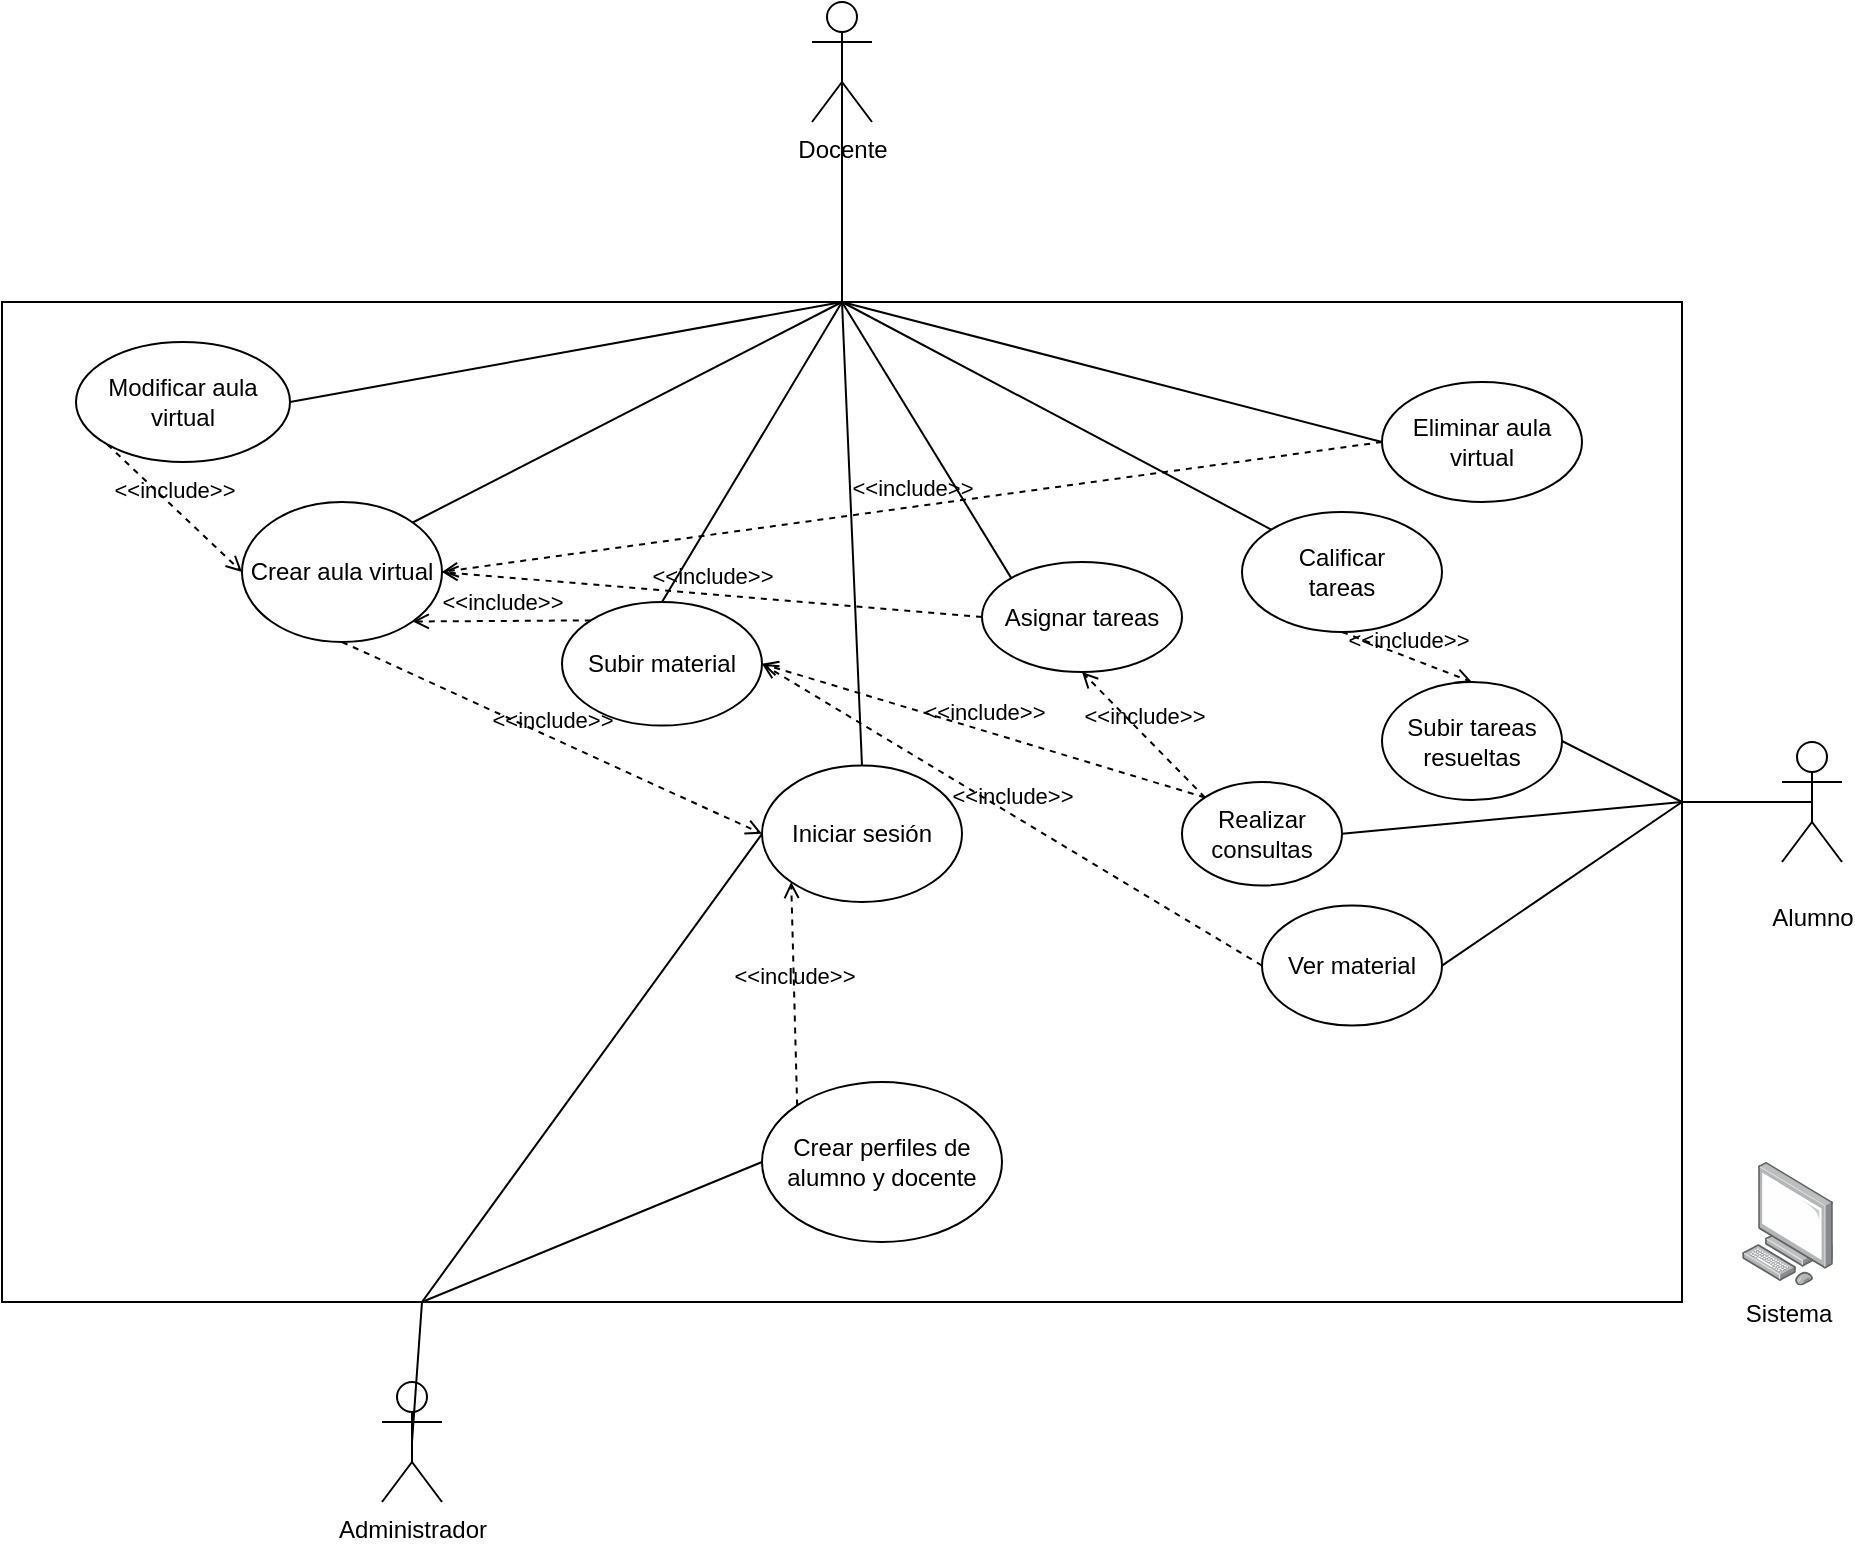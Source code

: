 <mxfile version="26.2.14">
  <diagram name="Página-1" id="scErUevI-4GT9AYKOMYy">
    <mxGraphModel dx="900" dy="1536" grid="1" gridSize="10" guides="1" tooltips="1" connect="1" arrows="1" fold="1" page="1" pageScale="1" pageWidth="827" pageHeight="1169" math="0" shadow="0">
      <root>
        <mxCell id="0" />
        <mxCell id="1" parent="0" />
        <mxCell id="y31MND58anYvLnVCojib-1" value="Docente" style="shape=umlActor;verticalLabelPosition=bottom;verticalAlign=top;html=1;outlineConnect=0;" parent="1" vertex="1">
          <mxGeometry x="575" y="-290" width="30" height="60" as="geometry" />
        </mxCell>
        <mxCell id="3wIR6ko056dWElmyYk91-3" value="" style="rounded=0;whiteSpace=wrap;html=1;" vertex="1" parent="1">
          <mxGeometry x="170" y="-140" width="840" height="500" as="geometry" />
        </mxCell>
        <mxCell id="3wIR6ko056dWElmyYk91-5" value="Sistema" style="image;points=[];aspect=fixed;html=1;align=center;shadow=0;dashed=0;image=img/lib/allied_telesis/computer_and_terminals/Personal_Computer.svg;" vertex="1" parent="1">
          <mxGeometry x="1040" y="290" width="45.6" height="61.8" as="geometry" />
        </mxCell>
        <mxCell id="3wIR6ko056dWElmyYk91-6" value="Administrador" style="shape=umlActor;verticalLabelPosition=bottom;verticalAlign=top;html=1;outlineConnect=0;" vertex="1" parent="1">
          <mxGeometry x="360" y="400" width="30" height="60" as="geometry" />
        </mxCell>
        <mxCell id="3wIR6ko056dWElmyYk91-7" value="Iniciar sesión" style="ellipse;whiteSpace=wrap;html=1;" vertex="1" parent="1">
          <mxGeometry x="550" y="91.8" width="100" height="68.2" as="geometry" />
        </mxCell>
        <mxCell id="3wIR6ko056dWElmyYk91-10" value="" style="endArrow=none;html=1;rounded=0;entryX=0.5;entryY=0.5;entryDx=0;entryDy=0;entryPerimeter=0;exitX=0.25;exitY=1;exitDx=0;exitDy=0;" edge="1" parent="1" source="3wIR6ko056dWElmyYk91-3" target="3wIR6ko056dWElmyYk91-6">
          <mxGeometry width="50" height="50" relative="1" as="geometry">
            <mxPoint x="420" y="320" as="sourcePoint" />
            <mxPoint x="470" y="270" as="targetPoint" />
          </mxGeometry>
        </mxCell>
        <mxCell id="3wIR6ko056dWElmyYk91-13" value="" style="endArrow=none;html=1;rounded=0;entryX=0;entryY=0.5;entryDx=0;entryDy=0;exitX=0.25;exitY=1;exitDx=0;exitDy=0;" edge="1" parent="1" source="3wIR6ko056dWElmyYk91-3" target="3wIR6ko056dWElmyYk91-7">
          <mxGeometry width="50" height="50" relative="1" as="geometry">
            <mxPoint x="360" y="330" as="sourcePoint" />
            <mxPoint x="410" y="280" as="targetPoint" />
          </mxGeometry>
        </mxCell>
        <mxCell id="3wIR6ko056dWElmyYk91-14" value="Crear perfiles de alumno y docente" style="ellipse;whiteSpace=wrap;html=1;" vertex="1" parent="1">
          <mxGeometry x="550" y="250" width="120" height="80" as="geometry" />
        </mxCell>
        <mxCell id="3wIR6ko056dWElmyYk91-15" value="" style="endArrow=none;html=1;rounded=0;entryX=0;entryY=0.5;entryDx=0;entryDy=0;exitX=0.25;exitY=1;exitDx=0;exitDy=0;" edge="1" parent="1" source="3wIR6ko056dWElmyYk91-3" target="3wIR6ko056dWElmyYk91-14">
          <mxGeometry width="50" height="50" relative="1" as="geometry">
            <mxPoint x="410" y="400" as="sourcePoint" />
            <mxPoint x="500" y="310" as="targetPoint" />
          </mxGeometry>
        </mxCell>
        <mxCell id="3wIR6ko056dWElmyYk91-16" value="&amp;lt;&amp;lt;include&amp;gt;&amp;gt;" style="html=1;verticalAlign=bottom;labelBackgroundColor=none;endArrow=open;endFill=0;dashed=1;rounded=0;exitX=0;exitY=0;exitDx=0;exitDy=0;entryX=0;entryY=1;entryDx=0;entryDy=0;" edge="1" parent="1" source="3wIR6ko056dWElmyYk91-14" target="3wIR6ko056dWElmyYk91-7">
          <mxGeometry width="160" relative="1" as="geometry">
            <mxPoint x="580" y="160" as="sourcePoint" />
            <mxPoint x="740" y="160" as="targetPoint" />
          </mxGeometry>
        </mxCell>
        <mxCell id="3wIR6ko056dWElmyYk91-17" value="Crear aula virtual" style="ellipse;whiteSpace=wrap;html=1;" vertex="1" parent="1">
          <mxGeometry x="290" y="-40" width="100" height="70" as="geometry" />
        </mxCell>
        <mxCell id="3wIR6ko056dWElmyYk91-18" value="Modificar aula virtual" style="ellipse;whiteSpace=wrap;html=1;" vertex="1" parent="1">
          <mxGeometry x="207" y="-120" width="107" height="60" as="geometry" />
        </mxCell>
        <mxCell id="3wIR6ko056dWElmyYk91-19" value="Subir material" style="ellipse;whiteSpace=wrap;html=1;" vertex="1" parent="1">
          <mxGeometry x="450" y="10" width="100" height="61.8" as="geometry" />
        </mxCell>
        <mxCell id="3wIR6ko056dWElmyYk91-23" value="" style="endArrow=none;html=1;rounded=0;exitX=0.5;exitY=0;exitDx=0;exitDy=0;entryX=1;entryY=0.5;entryDx=0;entryDy=0;" edge="1" parent="1" source="3wIR6ko056dWElmyYk91-3" target="3wIR6ko056dWElmyYk91-18">
          <mxGeometry width="50" height="50" relative="1" as="geometry">
            <mxPoint x="330" y="40" as="sourcePoint" />
            <mxPoint x="380" y="-10" as="targetPoint" />
          </mxGeometry>
        </mxCell>
        <mxCell id="3wIR6ko056dWElmyYk91-25" value="Eliminar aula virtual" style="ellipse;whiteSpace=wrap;html=1;" vertex="1" parent="1">
          <mxGeometry x="860" y="-100" width="100" height="60" as="geometry" />
        </mxCell>
        <mxCell id="3wIR6ko056dWElmyYk91-29" value="" style="endArrow=none;html=1;rounded=0;entryX=0;entryY=0.5;entryDx=0;entryDy=0;exitX=0.5;exitY=0;exitDx=0;exitDy=0;" edge="1" parent="1" source="3wIR6ko056dWElmyYk91-3" target="3wIR6ko056dWElmyYk91-25">
          <mxGeometry width="50" height="50" relative="1" as="geometry">
            <mxPoint x="490" y="110" as="sourcePoint" />
            <mxPoint x="540" y="60" as="targetPoint" />
          </mxGeometry>
        </mxCell>
        <mxCell id="3wIR6ko056dWElmyYk91-31" value="Asignar tareas" style="ellipse;whiteSpace=wrap;html=1;" vertex="1" parent="1">
          <mxGeometry x="660" y="-10" width="100" height="55" as="geometry" />
        </mxCell>
        <mxCell id="3wIR6ko056dWElmyYk91-35" value="Calificar&lt;div&gt;tareas&lt;/div&gt;" style="ellipse;whiteSpace=wrap;html=1;" vertex="1" parent="1">
          <mxGeometry x="790" y="-35" width="100" height="60" as="geometry" />
        </mxCell>
        <mxCell id="3wIR6ko056dWElmyYk91-37" value="" style="endArrow=none;html=1;rounded=0;exitX=1;exitY=0;exitDx=0;exitDy=0;entryX=0.5;entryY=0;entryDx=0;entryDy=0;" edge="1" parent="1" source="3wIR6ko056dWElmyYk91-17" target="3wIR6ko056dWElmyYk91-3">
          <mxGeometry width="50" height="50" relative="1" as="geometry">
            <mxPoint x="530" y="-50" as="sourcePoint" />
            <mxPoint x="580" y="-100" as="targetPoint" />
          </mxGeometry>
        </mxCell>
        <mxCell id="3wIR6ko056dWElmyYk91-38" value="" style="endArrow=none;html=1;rounded=0;entryX=0.5;entryY=0;entryDx=0;entryDy=0;exitX=0.5;exitY=0;exitDx=0;exitDy=0;" edge="1" parent="1" source="3wIR6ko056dWElmyYk91-19" target="3wIR6ko056dWElmyYk91-3">
          <mxGeometry width="50" height="50" relative="1" as="geometry">
            <mxPoint x="570" y="-40" as="sourcePoint" />
            <mxPoint x="620" y="-90" as="targetPoint" />
          </mxGeometry>
        </mxCell>
        <mxCell id="3wIR6ko056dWElmyYk91-39" value="" style="endArrow=none;html=1;rounded=0;entryX=0.5;entryY=0;entryDx=0;entryDy=0;exitX=0.5;exitY=0;exitDx=0;exitDy=0;" edge="1" parent="1" source="3wIR6ko056dWElmyYk91-7" target="3wIR6ko056dWElmyYk91-3">
          <mxGeometry width="50" height="50" relative="1" as="geometry">
            <mxPoint x="610" y="20" as="sourcePoint" />
            <mxPoint x="660" y="-30" as="targetPoint" />
          </mxGeometry>
        </mxCell>
        <mxCell id="3wIR6ko056dWElmyYk91-40" value="" style="endArrow=none;html=1;rounded=0;exitX=0.5;exitY=0;exitDx=0;exitDy=0;entryX=0;entryY=0;entryDx=0;entryDy=0;" edge="1" parent="1" source="3wIR6ko056dWElmyYk91-3" target="3wIR6ko056dWElmyYk91-31">
          <mxGeometry width="50" height="50" relative="1" as="geometry">
            <mxPoint x="590" y="-130" as="sourcePoint" />
            <mxPoint x="700" y="-60" as="targetPoint" />
          </mxGeometry>
        </mxCell>
        <mxCell id="3wIR6ko056dWElmyYk91-41" value="" style="endArrow=none;html=1;rounded=0;exitX=0.5;exitY=0;exitDx=0;exitDy=0;entryX=0;entryY=0;entryDx=0;entryDy=0;" edge="1" parent="1" source="3wIR6ko056dWElmyYk91-3" target="3wIR6ko056dWElmyYk91-35">
          <mxGeometry width="50" height="50" relative="1" as="geometry">
            <mxPoint x="660" y="-30" as="sourcePoint" />
            <mxPoint x="710" y="-80" as="targetPoint" />
          </mxGeometry>
        </mxCell>
        <mxCell id="3wIR6ko056dWElmyYk91-42" value="" style="endArrow=none;html=1;rounded=0;entryX=0.5;entryY=0.5;entryDx=0;entryDy=0;entryPerimeter=0;exitX=0.5;exitY=0;exitDx=0;exitDy=0;" edge="1" parent="1" source="3wIR6ko056dWElmyYk91-3" target="y31MND58anYvLnVCojib-1">
          <mxGeometry width="50" height="50" relative="1" as="geometry">
            <mxPoint x="560" y="-150" as="sourcePoint" />
            <mxPoint x="610" y="-200" as="targetPoint" />
          </mxGeometry>
        </mxCell>
        <mxCell id="3wIR6ko056dWElmyYk91-44" value="&amp;lt;&amp;lt;include&amp;gt;&amp;gt;" style="html=1;verticalAlign=bottom;labelBackgroundColor=none;endArrow=open;endFill=0;dashed=1;rounded=0;exitX=0;exitY=1;exitDx=0;exitDy=0;entryX=0;entryY=0.5;entryDx=0;entryDy=0;" edge="1" parent="1" source="3wIR6ko056dWElmyYk91-18" target="3wIR6ko056dWElmyYk91-17">
          <mxGeometry width="160" relative="1" as="geometry">
            <mxPoint x="310" y="100" as="sourcePoint" />
            <mxPoint x="470" y="100" as="targetPoint" />
          </mxGeometry>
        </mxCell>
        <mxCell id="3wIR6ko056dWElmyYk91-46" value="&amp;lt;&amp;lt;include&amp;gt;&amp;gt;" style="html=1;verticalAlign=bottom;labelBackgroundColor=none;endArrow=open;endFill=0;dashed=1;rounded=0;exitX=0.5;exitY=1;exitDx=0;exitDy=0;entryX=0;entryY=0.5;entryDx=0;entryDy=0;" edge="1" parent="1" source="3wIR6ko056dWElmyYk91-17" target="3wIR6ko056dWElmyYk91-7">
          <mxGeometry width="160" relative="1" as="geometry">
            <mxPoint x="280" y="80" as="sourcePoint" />
            <mxPoint x="440" y="80" as="targetPoint" />
          </mxGeometry>
        </mxCell>
        <mxCell id="3wIR6ko056dWElmyYk91-47" value="&amp;lt;&amp;lt;include&amp;gt;&amp;gt;" style="html=1;verticalAlign=bottom;labelBackgroundColor=none;endArrow=open;endFill=0;dashed=1;rounded=0;entryX=1;entryY=1;entryDx=0;entryDy=0;exitX=0;exitY=0;exitDx=0;exitDy=0;" edge="1" parent="1" source="3wIR6ko056dWElmyYk91-19" target="3wIR6ko056dWElmyYk91-17">
          <mxGeometry width="160" relative="1" as="geometry">
            <mxPoint x="300" y="100" as="sourcePoint" />
            <mxPoint x="460" y="100" as="targetPoint" />
          </mxGeometry>
        </mxCell>
        <mxCell id="3wIR6ko056dWElmyYk91-48" value="&amp;lt;&amp;lt;include&amp;gt;&amp;gt;" style="html=1;verticalAlign=bottom;labelBackgroundColor=none;endArrow=open;endFill=0;dashed=1;rounded=0;exitX=0;exitY=0.5;exitDx=0;exitDy=0;entryX=1;entryY=0.5;entryDx=0;entryDy=0;" edge="1" parent="1" source="3wIR6ko056dWElmyYk91-31" target="3wIR6ko056dWElmyYk91-17">
          <mxGeometry width="160" relative="1" as="geometry">
            <mxPoint x="730" y="120" as="sourcePoint" />
            <mxPoint x="890" y="120" as="targetPoint" />
          </mxGeometry>
        </mxCell>
        <mxCell id="3wIR6ko056dWElmyYk91-50" value="&amp;lt;&amp;lt;include&amp;gt;&amp;gt;" style="html=1;verticalAlign=bottom;labelBackgroundColor=none;endArrow=open;endFill=0;dashed=1;rounded=0;exitX=0;exitY=0.5;exitDx=0;exitDy=0;entryX=1;entryY=0.5;entryDx=0;entryDy=0;" edge="1" parent="1" source="3wIR6ko056dWElmyYk91-25" target="3wIR6ko056dWElmyYk91-17">
          <mxGeometry width="160" relative="1" as="geometry">
            <mxPoint x="920" y="20" as="sourcePoint" />
            <mxPoint x="390" as="targetPoint" />
          </mxGeometry>
        </mxCell>
        <mxCell id="3wIR6ko056dWElmyYk91-51" value="&lt;br&gt;Alumno" style="shape=umlActor;verticalLabelPosition=bottom;verticalAlign=top;html=1;outlineConnect=0;" vertex="1" parent="1">
          <mxGeometry x="1060" y="80.0" width="30" height="60" as="geometry" />
        </mxCell>
        <mxCell id="3wIR6ko056dWElmyYk91-52" value="Ver material" style="ellipse;whiteSpace=wrap;html=1;" vertex="1" parent="1">
          <mxGeometry x="800" y="161.8" width="90" height="60" as="geometry" />
        </mxCell>
        <mxCell id="3wIR6ko056dWElmyYk91-53" value="Realizar consultas" style="ellipse;whiteSpace=wrap;html=1;" vertex="1" parent="1">
          <mxGeometry x="760" y="100" width="80" height="51.8" as="geometry" />
        </mxCell>
        <mxCell id="3wIR6ko056dWElmyYk91-54" value="Subir tareas resueltas" style="ellipse;whiteSpace=wrap;html=1;" vertex="1" parent="1">
          <mxGeometry x="860" y="50" width="90" height="59" as="geometry" />
        </mxCell>
        <mxCell id="3wIR6ko056dWElmyYk91-55" value="&amp;lt;&amp;lt;include&amp;gt;&amp;gt;" style="html=1;verticalAlign=bottom;labelBackgroundColor=none;endArrow=open;endFill=0;dashed=1;rounded=0;exitX=0.5;exitY=1;exitDx=0;exitDy=0;entryX=0.5;entryY=0;entryDx=0;entryDy=0;" edge="1" parent="1" source="3wIR6ko056dWElmyYk91-35" target="3wIR6ko056dWElmyYk91-54">
          <mxGeometry width="160" relative="1" as="geometry">
            <mxPoint x="920" y="20" as="sourcePoint" />
            <mxPoint x="1080" y="20" as="targetPoint" />
          </mxGeometry>
        </mxCell>
        <mxCell id="3wIR6ko056dWElmyYk91-56" value="&amp;lt;&amp;lt;include&amp;gt;&amp;gt;" style="html=1;verticalAlign=bottom;labelBackgroundColor=none;endArrow=open;endFill=0;dashed=1;rounded=0;exitX=0;exitY=0;exitDx=0;exitDy=0;entryX=1;entryY=0.5;entryDx=0;entryDy=0;" edge="1" parent="1" source="3wIR6ko056dWElmyYk91-53" target="3wIR6ko056dWElmyYk91-19">
          <mxGeometry width="160" relative="1" as="geometry">
            <mxPoint x="730" y="120" as="sourcePoint" />
            <mxPoint x="890" y="120" as="targetPoint" />
          </mxGeometry>
        </mxCell>
        <mxCell id="3wIR6ko056dWElmyYk91-57" value="&amp;lt;&amp;lt;include&amp;gt;&amp;gt;" style="html=1;verticalAlign=bottom;labelBackgroundColor=none;endArrow=open;endFill=0;dashed=1;rounded=0;exitX=0;exitY=0;exitDx=0;exitDy=0;entryX=0.5;entryY=1;entryDx=0;entryDy=0;" edge="1" parent="1" source="3wIR6ko056dWElmyYk91-53" target="3wIR6ko056dWElmyYk91-31">
          <mxGeometry width="160" relative="1" as="geometry">
            <mxPoint x="720" y="80" as="sourcePoint" />
            <mxPoint x="880" y="80" as="targetPoint" />
          </mxGeometry>
        </mxCell>
        <mxCell id="3wIR6ko056dWElmyYk91-58" value="&amp;lt;&amp;lt;include&amp;gt;&amp;gt;" style="html=1;verticalAlign=bottom;labelBackgroundColor=none;endArrow=open;endFill=0;dashed=1;rounded=0;exitX=0;exitY=0.5;exitDx=0;exitDy=0;entryX=1;entryY=0.5;entryDx=0;entryDy=0;" edge="1" parent="1" source="3wIR6ko056dWElmyYk91-52" target="3wIR6ko056dWElmyYk91-19">
          <mxGeometry width="160" relative="1" as="geometry">
            <mxPoint x="820" y="210" as="sourcePoint" />
            <mxPoint x="980" y="210" as="targetPoint" />
          </mxGeometry>
        </mxCell>
        <mxCell id="3wIR6ko056dWElmyYk91-59" value="" style="endArrow=none;html=1;rounded=0;entryX=1;entryY=0.5;entryDx=0;entryDy=0;exitX=1;exitY=0.5;exitDx=0;exitDy=0;" edge="1" parent="1" source="3wIR6ko056dWElmyYk91-54" target="3wIR6ko056dWElmyYk91-3">
          <mxGeometry width="50" height="50" relative="1" as="geometry">
            <mxPoint x="930" y="200" as="sourcePoint" />
            <mxPoint x="980" y="150" as="targetPoint" />
          </mxGeometry>
        </mxCell>
        <mxCell id="3wIR6ko056dWElmyYk91-60" value="" style="endArrow=none;html=1;rounded=0;exitX=1;exitY=0.5;exitDx=0;exitDy=0;entryX=1;entryY=0.5;entryDx=0;entryDy=0;" edge="1" parent="1" source="3wIR6ko056dWElmyYk91-53" target="3wIR6ko056dWElmyYk91-3">
          <mxGeometry width="50" height="50" relative="1" as="geometry">
            <mxPoint x="940" y="180" as="sourcePoint" />
            <mxPoint x="990" y="130" as="targetPoint" />
          </mxGeometry>
        </mxCell>
        <mxCell id="3wIR6ko056dWElmyYk91-61" value="" style="endArrow=none;html=1;rounded=0;exitX=1;exitY=0.5;exitDx=0;exitDy=0;entryX=1;entryY=0.5;entryDx=0;entryDy=0;" edge="1" parent="1" source="3wIR6ko056dWElmyYk91-52" target="3wIR6ko056dWElmyYk91-3">
          <mxGeometry width="50" height="50" relative="1" as="geometry">
            <mxPoint x="960" y="170" as="sourcePoint" />
            <mxPoint x="1010" y="120" as="targetPoint" />
          </mxGeometry>
        </mxCell>
        <mxCell id="3wIR6ko056dWElmyYk91-62" value="" style="endArrow=none;html=1;rounded=0;entryX=0.5;entryY=0.5;entryDx=0;entryDy=0;entryPerimeter=0;exitX=1;exitY=0.5;exitDx=0;exitDy=0;" edge="1" parent="1" source="3wIR6ko056dWElmyYk91-3" target="3wIR6ko056dWElmyYk91-51">
          <mxGeometry width="50" height="50" relative="1" as="geometry">
            <mxPoint x="950" y="230" as="sourcePoint" />
            <mxPoint x="1000" y="180" as="targetPoint" />
          </mxGeometry>
        </mxCell>
      </root>
    </mxGraphModel>
  </diagram>
</mxfile>
